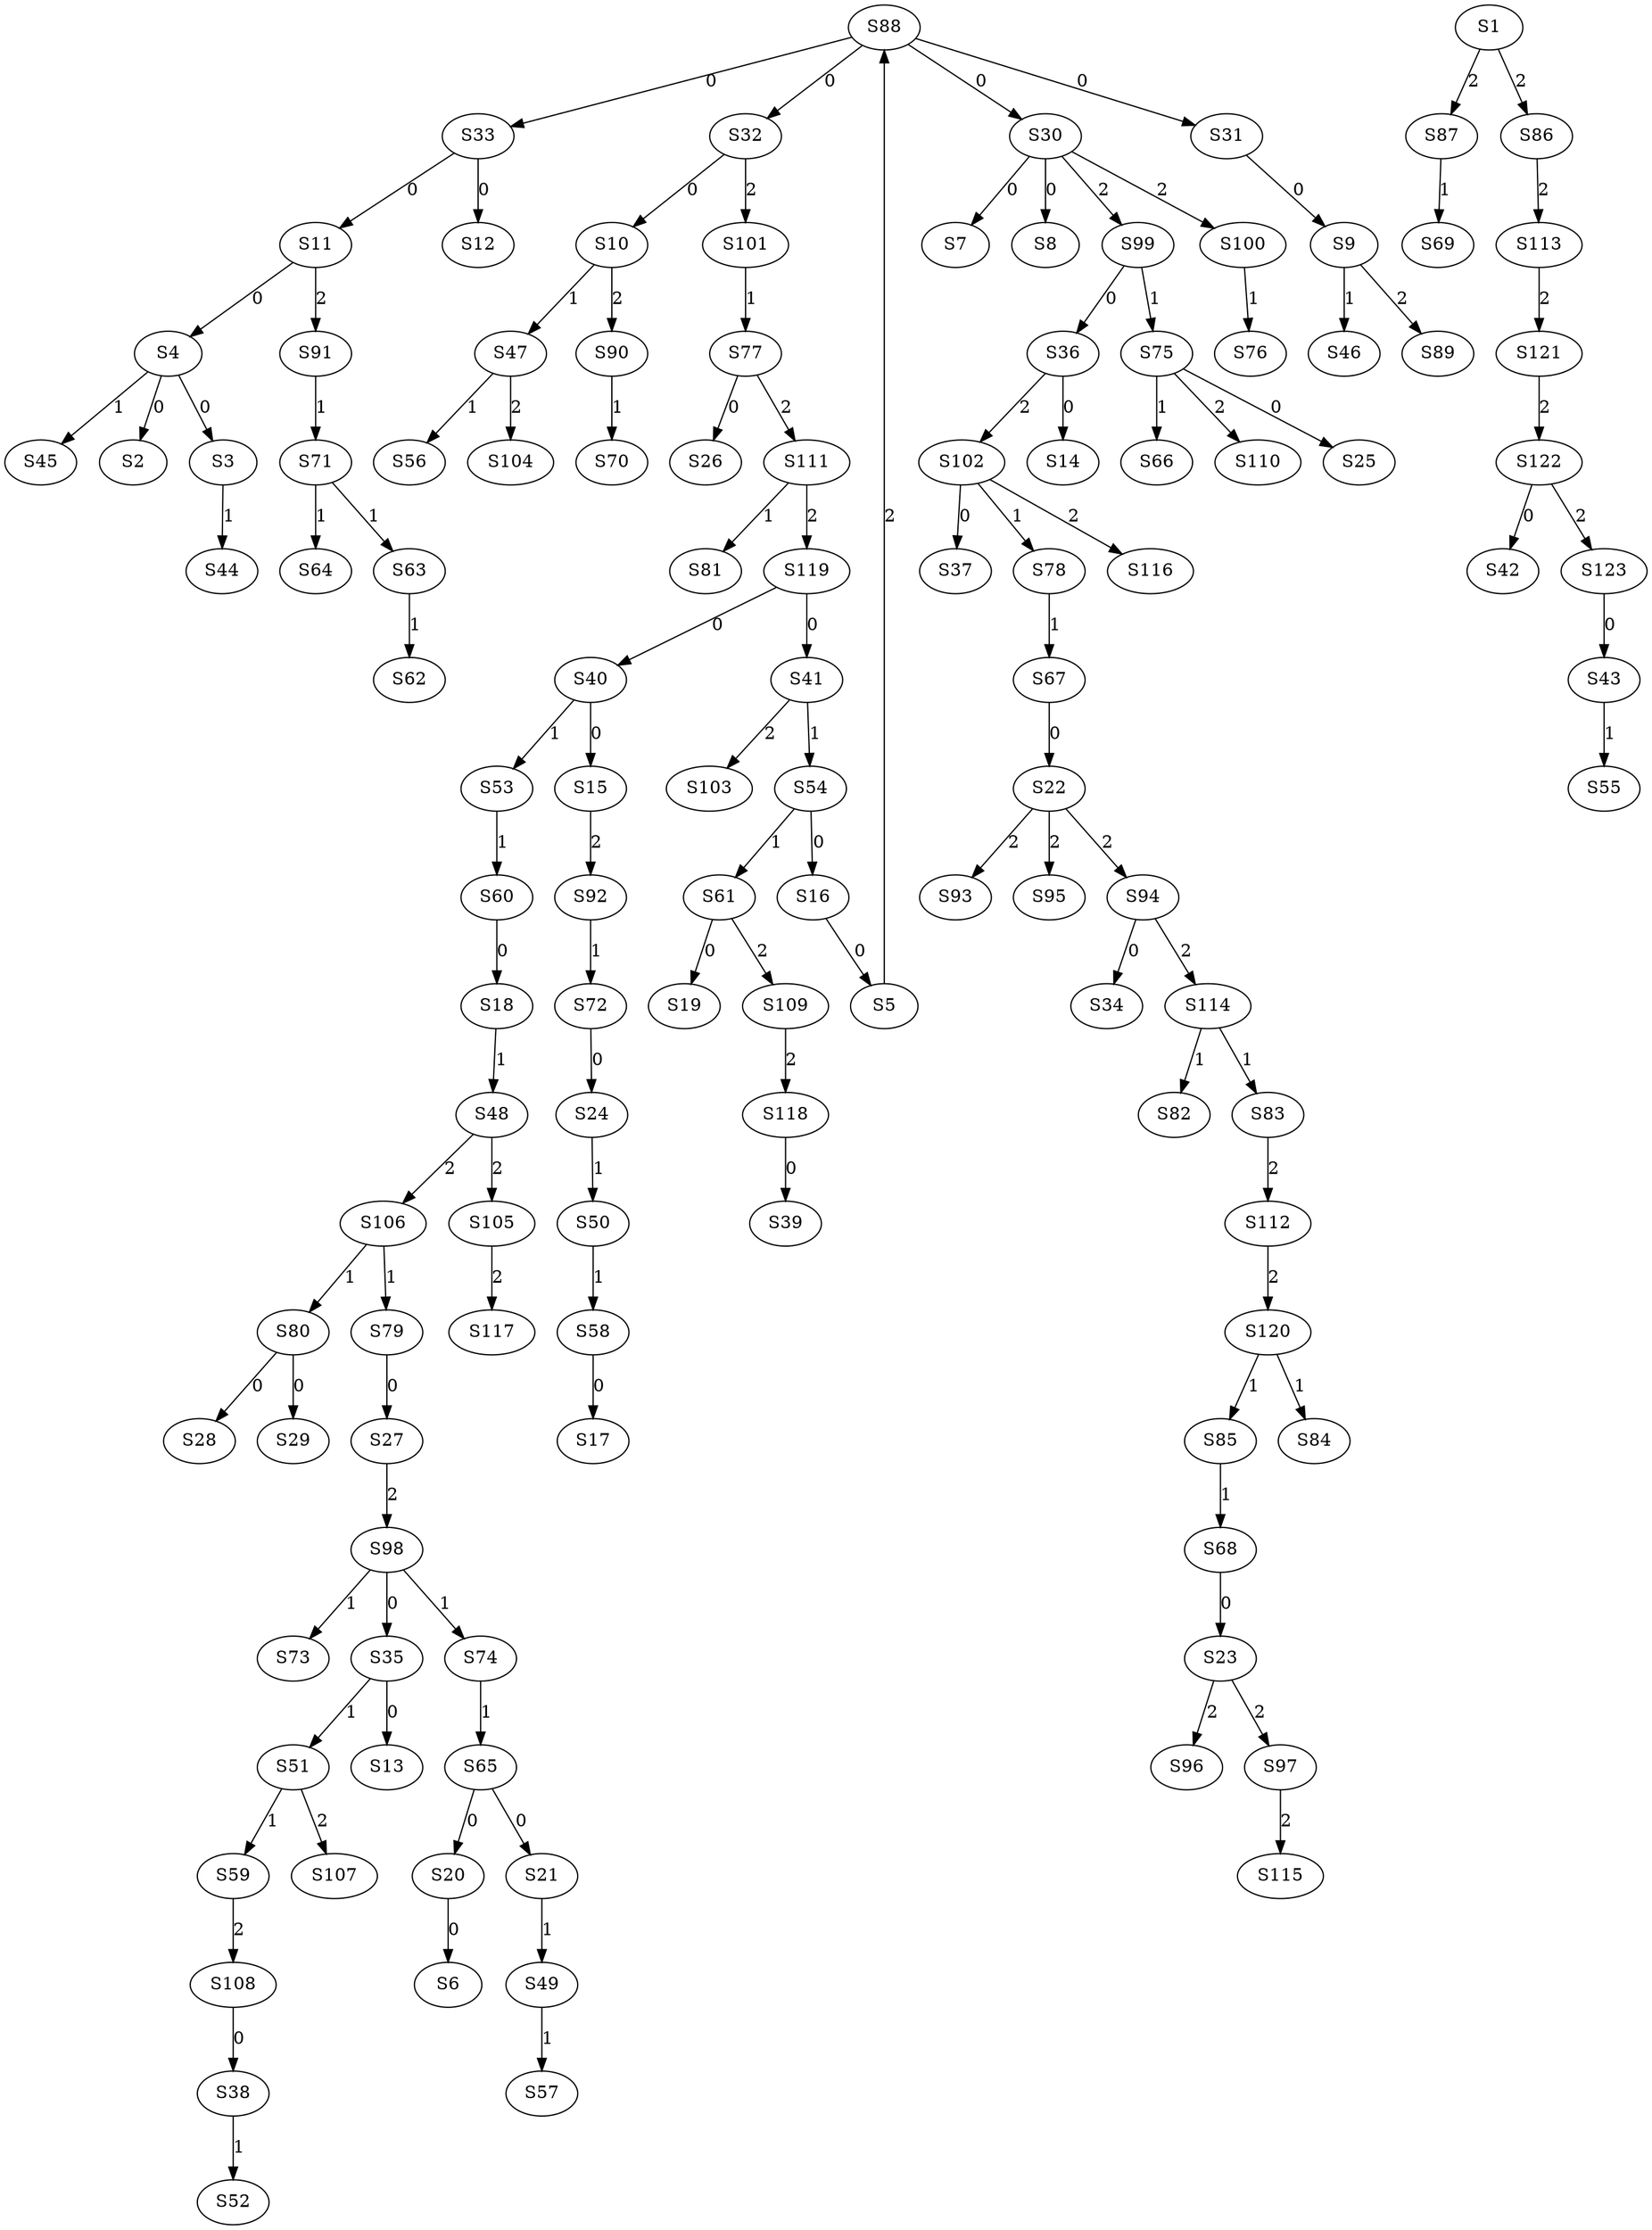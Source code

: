 strict digraph {
	S4 -> S2 [ label = 0 ];
	S4 -> S3 [ label = 0 ];
	S11 -> S4 [ label = 0 ];
	S16 -> S5 [ label = 0 ];
	S20 -> S6 [ label = 0 ];
	S30 -> S7 [ label = 0 ];
	S30 -> S8 [ label = 0 ];
	S31 -> S9 [ label = 0 ];
	S32 -> S10 [ label = 0 ];
	S33 -> S11 [ label = 0 ];
	S33 -> S12 [ label = 0 ];
	S35 -> S13 [ label = 0 ];
	S36 -> S14 [ label = 0 ];
	S40 -> S15 [ label = 0 ];
	S54 -> S16 [ label = 0 ];
	S58 -> S17 [ label = 0 ];
	S60 -> S18 [ label = 0 ];
	S61 -> S19 [ label = 0 ];
	S65 -> S20 [ label = 0 ];
	S65 -> S21 [ label = 0 ];
	S67 -> S22 [ label = 0 ];
	S68 -> S23 [ label = 0 ];
	S72 -> S24 [ label = 0 ];
	S75 -> S25 [ label = 0 ];
	S77 -> S26 [ label = 0 ];
	S79 -> S27 [ label = 0 ];
	S80 -> S28 [ label = 0 ];
	S80 -> S29 [ label = 0 ];
	S88 -> S30 [ label = 0 ];
	S88 -> S31 [ label = 0 ];
	S88 -> S32 [ label = 0 ];
	S88 -> S33 [ label = 0 ];
	S94 -> S34 [ label = 0 ];
	S98 -> S35 [ label = 0 ];
	S99 -> S36 [ label = 0 ];
	S102 -> S37 [ label = 0 ];
	S108 -> S38 [ label = 0 ];
	S118 -> S39 [ label = 0 ];
	S119 -> S40 [ label = 0 ];
	S119 -> S41 [ label = 0 ];
	S122 -> S42 [ label = 0 ];
	S123 -> S43 [ label = 0 ];
	S3 -> S44 [ label = 1 ];
	S4 -> S45 [ label = 1 ];
	S9 -> S46 [ label = 1 ];
	S10 -> S47 [ label = 1 ];
	S18 -> S48 [ label = 1 ];
	S21 -> S49 [ label = 1 ];
	S24 -> S50 [ label = 1 ];
	S35 -> S51 [ label = 1 ];
	S38 -> S52 [ label = 1 ];
	S40 -> S53 [ label = 1 ];
	S41 -> S54 [ label = 1 ];
	S43 -> S55 [ label = 1 ];
	S47 -> S56 [ label = 1 ];
	S49 -> S57 [ label = 1 ];
	S50 -> S58 [ label = 1 ];
	S51 -> S59 [ label = 1 ];
	S53 -> S60 [ label = 1 ];
	S54 -> S61 [ label = 1 ];
	S63 -> S62 [ label = 1 ];
	S71 -> S63 [ label = 1 ];
	S71 -> S64 [ label = 1 ];
	S74 -> S65 [ label = 1 ];
	S75 -> S66 [ label = 1 ];
	S78 -> S67 [ label = 1 ];
	S85 -> S68 [ label = 1 ];
	S87 -> S69 [ label = 1 ];
	S90 -> S70 [ label = 1 ];
	S91 -> S71 [ label = 1 ];
	S92 -> S72 [ label = 1 ];
	S98 -> S73 [ label = 1 ];
	S98 -> S74 [ label = 1 ];
	S99 -> S75 [ label = 1 ];
	S100 -> S76 [ label = 1 ];
	S101 -> S77 [ label = 1 ];
	S102 -> S78 [ label = 1 ];
	S106 -> S79 [ label = 1 ];
	S106 -> S80 [ label = 1 ];
	S111 -> S81 [ label = 1 ];
	S114 -> S82 [ label = 1 ];
	S114 -> S83 [ label = 1 ];
	S120 -> S84 [ label = 1 ];
	S120 -> S85 [ label = 1 ];
	S1 -> S86 [ label = 2 ];
	S1 -> S87 [ label = 2 ];
	S5 -> S88 [ label = 2 ];
	S9 -> S89 [ label = 2 ];
	S10 -> S90 [ label = 2 ];
	S11 -> S91 [ label = 2 ];
	S15 -> S92 [ label = 2 ];
	S22 -> S93 [ label = 2 ];
	S22 -> S94 [ label = 2 ];
	S22 -> S95 [ label = 2 ];
	S23 -> S96 [ label = 2 ];
	S23 -> S97 [ label = 2 ];
	S27 -> S98 [ label = 2 ];
	S30 -> S99 [ label = 2 ];
	S30 -> S100 [ label = 2 ];
	S32 -> S101 [ label = 2 ];
	S36 -> S102 [ label = 2 ];
	S41 -> S103 [ label = 2 ];
	S47 -> S104 [ label = 2 ];
	S48 -> S105 [ label = 2 ];
	S48 -> S106 [ label = 2 ];
	S51 -> S107 [ label = 2 ];
	S59 -> S108 [ label = 2 ];
	S61 -> S109 [ label = 2 ];
	S75 -> S110 [ label = 2 ];
	S77 -> S111 [ label = 2 ];
	S83 -> S112 [ label = 2 ];
	S86 -> S113 [ label = 2 ];
	S94 -> S114 [ label = 2 ];
	S97 -> S115 [ label = 2 ];
	S102 -> S116 [ label = 2 ];
	S105 -> S117 [ label = 2 ];
	S109 -> S118 [ label = 2 ];
	S111 -> S119 [ label = 2 ];
	S112 -> S120 [ label = 2 ];
	S113 -> S121 [ label = 2 ];
	S121 -> S122 [ label = 2 ];
	S122 -> S123 [ label = 2 ];
}